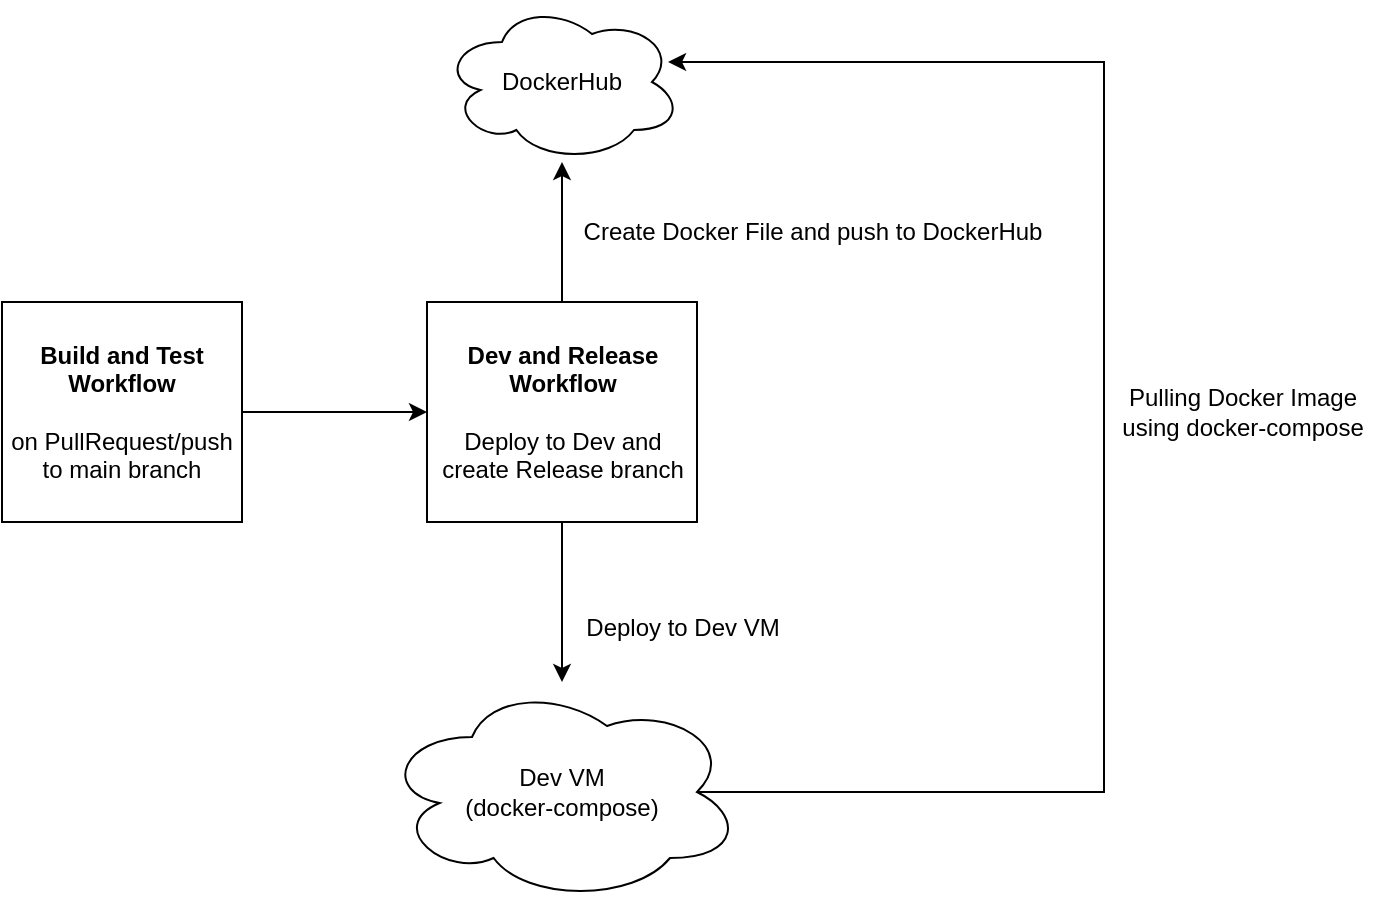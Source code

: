 <mxfile version="24.8.2">
  <diagram name="Seite-1" id="714b4bOarqqcY9tGsNTd">
    <mxGraphModel dx="1434" dy="780" grid="1" gridSize="10" guides="1" tooltips="1" connect="1" arrows="1" fold="1" page="1" pageScale="1" pageWidth="827" pageHeight="1169" math="0" shadow="0">
      <root>
        <mxCell id="0" />
        <mxCell id="1" parent="0" />
        <mxCell id="N33WXFOn6wKkvZsWlPI5-5" value="" style="edgeStyle=orthogonalEdgeStyle;rounded=0;orthogonalLoop=1;jettySize=auto;html=1;" edge="1" parent="1" source="N33WXFOn6wKkvZsWlPI5-1" target="N33WXFOn6wKkvZsWlPI5-2">
          <mxGeometry relative="1" as="geometry" />
        </mxCell>
        <mxCell id="N33WXFOn6wKkvZsWlPI5-1" value="&lt;b&gt;Build and Test&lt;/b&gt;&lt;div&gt;&lt;b&gt;Workflow&lt;/b&gt;&lt;/div&gt;&lt;div&gt;&lt;br&gt;&lt;/div&gt;&lt;div&gt;on PullRequest/push to main branch&lt;/div&gt;" style="rounded=0;whiteSpace=wrap;html=1;" vertex="1" parent="1">
          <mxGeometry x="70" y="360" width="120" height="110" as="geometry" />
        </mxCell>
        <mxCell id="N33WXFOn6wKkvZsWlPI5-6" value="" style="edgeStyle=orthogonalEdgeStyle;rounded=0;orthogonalLoop=1;jettySize=auto;html=1;" edge="1" parent="1" source="N33WXFOn6wKkvZsWlPI5-2" target="N33WXFOn6wKkvZsWlPI5-4">
          <mxGeometry relative="1" as="geometry" />
        </mxCell>
        <mxCell id="N33WXFOn6wKkvZsWlPI5-8" value="" style="edgeStyle=orthogonalEdgeStyle;rounded=0;orthogonalLoop=1;jettySize=auto;html=1;" edge="1" parent="1" source="N33WXFOn6wKkvZsWlPI5-2" target="N33WXFOn6wKkvZsWlPI5-3">
          <mxGeometry relative="1" as="geometry" />
        </mxCell>
        <mxCell id="N33WXFOn6wKkvZsWlPI5-2" value="&lt;b&gt;Dev and Release&lt;/b&gt;&lt;br&gt;&lt;div&gt;&lt;b&gt;Workflow&lt;/b&gt;&lt;/div&gt;&lt;div&gt;&lt;br&gt;&lt;/div&gt;&lt;div&gt;Deploy to Dev and create Release branch&lt;b&gt;&lt;/b&gt;&lt;/div&gt;" style="rounded=0;whiteSpace=wrap;html=1;" vertex="1" parent="1">
          <mxGeometry x="282.5" y="360" width="135" height="110" as="geometry" />
        </mxCell>
        <mxCell id="N33WXFOn6wKkvZsWlPI5-3" value="DockerHub" style="ellipse;shape=cloud;whiteSpace=wrap;html=1;" vertex="1" parent="1">
          <mxGeometry x="290" y="210" width="120" height="80" as="geometry" />
        </mxCell>
        <mxCell id="N33WXFOn6wKkvZsWlPI5-10" style="edgeStyle=orthogonalEdgeStyle;rounded=0;orthogonalLoop=1;jettySize=auto;html=1;entryX=0.942;entryY=0.375;entryDx=0;entryDy=0;entryPerimeter=0;exitX=0.875;exitY=0.5;exitDx=0;exitDy=0;exitPerimeter=0;" edge="1" parent="1" source="N33WXFOn6wKkvZsWlPI5-4" target="N33WXFOn6wKkvZsWlPI5-3">
          <mxGeometry relative="1" as="geometry">
            <mxPoint x="620" y="240" as="targetPoint" />
            <Array as="points">
              <mxPoint x="621" y="605" />
              <mxPoint x="621" y="240" />
            </Array>
          </mxGeometry>
        </mxCell>
        <mxCell id="N33WXFOn6wKkvZsWlPI5-4" value="Dev VM&lt;div&gt;(docker-compose)&lt;/div&gt;" style="ellipse;shape=cloud;whiteSpace=wrap;html=1;" vertex="1" parent="1">
          <mxGeometry x="260" y="550" width="180" height="110" as="geometry" />
        </mxCell>
        <mxCell id="N33WXFOn6wKkvZsWlPI5-7" value="&lt;div&gt;&lt;span style=&quot;background-color: initial;&quot;&gt;Deploy to Dev VM&lt;/span&gt;&lt;/div&gt;" style="text;html=1;align=center;verticalAlign=middle;resizable=0;points=[];autosize=1;strokeColor=none;fillColor=none;" vertex="1" parent="1">
          <mxGeometry x="350" y="508" width="120" height="30" as="geometry" />
        </mxCell>
        <mxCell id="N33WXFOn6wKkvZsWlPI5-9" value="&lt;span style=&quot;text-align: left;&quot;&gt;Create Docker File and push to DockerHub&lt;/span&gt;" style="text;html=1;align=center;verticalAlign=middle;resizable=0;points=[];autosize=1;strokeColor=none;fillColor=none;" vertex="1" parent="1">
          <mxGeometry x="350" y="310" width="250" height="30" as="geometry" />
        </mxCell>
        <mxCell id="N33WXFOn6wKkvZsWlPI5-11" value="Pulling Docker Image&lt;div&gt;using docker-compose&lt;/div&gt;" style="text;html=1;align=center;verticalAlign=middle;resizable=0;points=[];autosize=1;strokeColor=none;fillColor=none;" vertex="1" parent="1">
          <mxGeometry x="620" y="395" width="140" height="40" as="geometry" />
        </mxCell>
      </root>
    </mxGraphModel>
  </diagram>
</mxfile>
